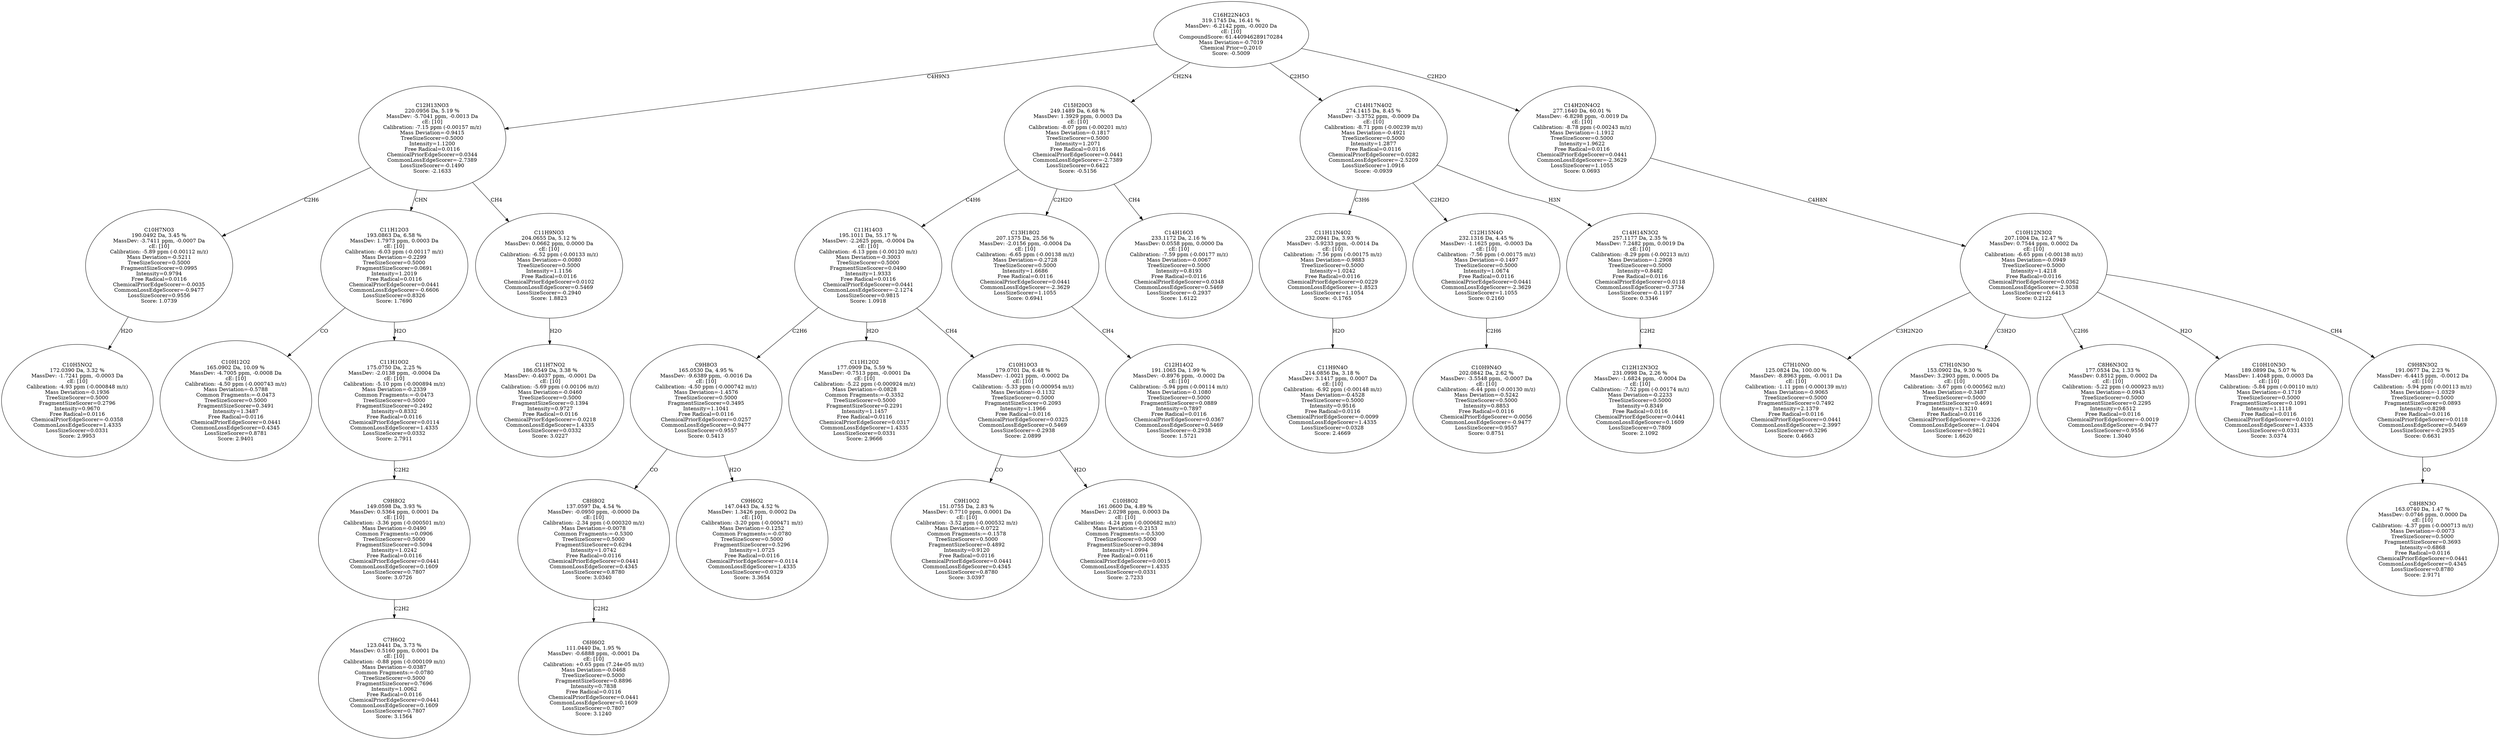 strict digraph {
v1 [label="C10H5NO2\n172.0390 Da, 3.32 %\nMassDev: -1.7241 ppm, -0.0003 Da\ncE: [10]\nCalibration: -4.93 ppm (-0.000848 m/z)\nMass Deviation=-0.1936\nTreeSizeScorer=0.5000\nFragmentSizeScorer=0.2796\nIntensity=0.9670\nFree Radical=0.0116\nChemicalPriorEdgeScorer=-0.0358\nCommonLossEdgeScorer=1.4335\nLossSizeScorer=0.0331\nScore: 2.9953"];
v2 [label="C10H7NO3\n190.0492 Da, 3.45 %\nMassDev: -3.7411 ppm, -0.0007 Da\ncE: [10]\nCalibration: -5.89 ppm (-0.00112 m/z)\nMass Deviation=-0.5211\nTreeSizeScorer=0.5000\nFragmentSizeScorer=0.0995\nIntensity=0.9794\nFree Radical=0.0116\nChemicalPriorEdgeScorer=-0.0035\nCommonLossEdgeScorer=-0.9477\nLossSizeScorer=0.9556\nScore: 1.0739"];
v3 [label="C10H12O2\n165.0902 Da, 10.09 %\nMassDev: -4.7005 ppm, -0.0008 Da\ncE: [10]\nCalibration: -4.50 ppm (-0.000743 m/z)\nMass Deviation=-0.5788\nCommon Fragments:=-0.0473\nTreeSizeScorer=0.5000\nFragmentSizeScorer=0.3491\nIntensity=1.3487\nFree Radical=0.0116\nChemicalPriorEdgeScorer=0.0441\nCommonLossEdgeScorer=0.4345\nLossSizeScorer=0.8781\nScore: 2.9401"];
v4 [label="C7H6O2\n123.0441 Da, 3.73 %\nMassDev: 0.5160 ppm, 0.0001 Da\ncE: [10]\nCalibration: -0.88 ppm (-0.000109 m/z)\nMass Deviation=-0.0387\nCommon Fragments:=-0.0780\nTreeSizeScorer=0.5000\nFragmentSizeScorer=0.7696\nIntensity=1.0062\nFree Radical=0.0116\nChemicalPriorEdgeScorer=0.0441\nCommonLossEdgeScorer=0.1609\nLossSizeScorer=0.7807\nScore: 3.1564"];
v5 [label="C9H8O2\n149.0598 Da, 3.93 %\nMassDev: 0.5364 ppm, 0.0001 Da\ncE: [10]\nCalibration: -3.36 ppm (-0.000501 m/z)\nMass Deviation=-0.0490\nCommon Fragments:=0.0906\nTreeSizeScorer=0.5000\nFragmentSizeScorer=0.5094\nIntensity=1.0242\nFree Radical=0.0116\nChemicalPriorEdgeScorer=0.0441\nCommonLossEdgeScorer=0.1609\nLossSizeScorer=0.7807\nScore: 3.0726"];
v6 [label="C11H10O2\n175.0750 Da, 2.25 %\nMassDev: -2.0138 ppm, -0.0004 Da\ncE: [10]\nCalibration: -5.10 ppm (-0.000894 m/z)\nMass Deviation=-0.2339\nCommon Fragments:=-0.0473\nTreeSizeScorer=0.5000\nFragmentSizeScorer=0.2492\nIntensity=0.8332\nFree Radical=0.0116\nChemicalPriorEdgeScorer=0.0114\nCommonLossEdgeScorer=1.4335\nLossSizeScorer=0.0332\nScore: 2.7911"];
v7 [label="C11H12O3\n193.0863 Da, 6.58 %\nMassDev: 1.7973 ppm, 0.0003 Da\ncE: [10]\nCalibration: -6.03 ppm (-0.00117 m/z)\nMass Deviation=-0.2299\nTreeSizeScorer=0.5000\nFragmentSizeScorer=0.0691\nIntensity=1.2019\nFree Radical=0.0116\nChemicalPriorEdgeScorer=0.0441\nCommonLossEdgeScorer=-0.6606\nLossSizeScorer=0.8326\nScore: 1.7690"];
v8 [label="C11H7NO2\n186.0549 Da, 3.38 %\nMassDev: -0.4037 ppm, -0.0001 Da\ncE: [10]\nCalibration: -5.69 ppm (-0.00106 m/z)\nMass Deviation=-0.0460\nTreeSizeScorer=0.5000\nFragmentSizeScorer=0.1394\nIntensity=0.9727\nFree Radical=0.0116\nChemicalPriorEdgeScorer=-0.0218\nCommonLossEdgeScorer=1.4335\nLossSizeScorer=0.0332\nScore: 3.0227"];
v9 [label="C11H9NO3\n204.0655 Da, 5.12 %\nMassDev: 0.0662 ppm, 0.0000 Da\ncE: [10]\nCalibration: -6.52 ppm (-0.00133 m/z)\nMass Deviation=-0.0080\nTreeSizeScorer=0.5000\nIntensity=1.1156\nFree Radical=0.0116\nChemicalPriorEdgeScorer=0.0102\nCommonLossEdgeScorer=0.5469\nLossSizeScorer=-0.2940\nScore: 1.8823"];
v10 [label="C12H13NO3\n220.0956 Da, 5.19 %\nMassDev: -5.7041 ppm, -0.0013 Da\ncE: [10]\nCalibration: -7.15 ppm (-0.00157 m/z)\nMass Deviation=-0.9415\nTreeSizeScorer=0.5000\nIntensity=1.1200\nFree Radical=0.0116\nChemicalPriorEdgeScorer=0.0344\nCommonLossEdgeScorer=-2.7389\nLossSizeScorer=-0.1490\nScore: -2.1633"];
v11 [label="C6H6O2\n111.0440 Da, 1.95 %\nMassDev: -0.6888 ppm, -0.0001 Da\ncE: [10]\nCalibration: +0.65 ppm (7.24e-05 m/z)\nMass Deviation=-0.0468\nTreeSizeScorer=0.5000\nFragmentSizeScorer=0.8896\nIntensity=0.7838\nFree Radical=0.0116\nChemicalPriorEdgeScorer=0.0441\nCommonLossEdgeScorer=0.1609\nLossSizeScorer=0.7807\nScore: 3.1240"];
v12 [label="C8H8O2\n137.0597 Da, 4.54 %\nMassDev: -0.0950 ppm, -0.0000 Da\ncE: [10]\nCalibration: -2.34 ppm (-0.000320 m/z)\nMass Deviation=-0.0078\nCommon Fragments:=-0.5300\nTreeSizeScorer=0.5000\nFragmentSizeScorer=0.6294\nIntensity=1.0742\nFree Radical=0.0116\nChemicalPriorEdgeScorer=0.0441\nCommonLossEdgeScorer=0.4345\nLossSizeScorer=0.8780\nScore: 3.0340"];
v13 [label="C9H6O2\n147.0443 Da, 4.52 %\nMassDev: 1.3426 ppm, 0.0002 Da\ncE: [10]\nCalibration: -3.20 ppm (-0.000471 m/z)\nMass Deviation=-0.1252\nCommon Fragments:=-0.0780\nTreeSizeScorer=0.5000\nFragmentSizeScorer=0.5296\nIntensity=1.0725\nFree Radical=0.0116\nChemicalPriorEdgeScorer=-0.0114\nCommonLossEdgeScorer=1.4335\nLossSizeScorer=0.0329\nScore: 3.3654"];
v14 [label="C9H8O3\n165.0530 Da, 4.95 %\nMassDev: -9.6389 ppm, -0.0016 Da\ncE: [10]\nCalibration: -4.50 ppm (-0.000742 m/z)\nMass Deviation=-1.4576\nTreeSizeScorer=0.5000\nFragmentSizeScorer=0.3495\nIntensity=1.1041\nFree Radical=0.0116\nChemicalPriorEdgeScorer=0.0257\nCommonLossEdgeScorer=-0.9477\nLossSizeScorer=0.9557\nScore: 0.5413"];
v15 [label="C11H12O2\n177.0909 Da, 5.59 %\nMassDev: -0.7513 ppm, -0.0001 Da\ncE: [10]\nCalibration: -5.22 ppm (-0.000924 m/z)\nMass Deviation=-0.0828\nCommon Fragments:=-0.3352\nTreeSizeScorer=0.5000\nFragmentSizeScorer=0.2291\nIntensity=1.1457\nFree Radical=0.0116\nChemicalPriorEdgeScorer=0.0317\nCommonLossEdgeScorer=1.4335\nLossSizeScorer=0.0331\nScore: 2.9666"];
v16 [label="C9H10O2\n151.0755 Da, 2.83 %\nMassDev: 0.7710 ppm, 0.0001 Da\ncE: [10]\nCalibration: -3.52 ppm (-0.000532 m/z)\nMass Deviation=-0.0722\nCommon Fragments:=-0.1578\nTreeSizeScorer=0.5000\nFragmentSizeScorer=0.4892\nIntensity=0.9120\nFree Radical=0.0116\nChemicalPriorEdgeScorer=0.0441\nCommonLossEdgeScorer=0.4345\nLossSizeScorer=0.8780\nScore: 3.0397"];
v17 [label="C10H8O2\n161.0600 Da, 4.89 %\nMassDev: 2.0298 ppm, 0.0003 Da\ncE: [10]\nCalibration: -4.24 ppm (-0.000682 m/z)\nMass Deviation=-0.2153\nCommon Fragments:=-0.5300\nTreeSizeScorer=0.5000\nFragmentSizeScorer=0.3894\nIntensity=1.0994\nFree Radical=0.0116\nChemicalPriorEdgeScorer=0.0015\nCommonLossEdgeScorer=1.4335\nLossSizeScorer=0.0331\nScore: 2.7233"];
v18 [label="C10H10O3\n179.0701 Da, 6.48 %\nMassDev: -1.0021 ppm, -0.0002 Da\ncE: [10]\nCalibration: -5.33 ppm (-0.000954 m/z)\nMass Deviation=-0.1132\nTreeSizeScorer=0.5000\nFragmentSizeScorer=0.2093\nIntensity=1.1966\nFree Radical=0.0116\nChemicalPriorEdgeScorer=0.0325\nCommonLossEdgeScorer=0.5469\nLossSizeScorer=-0.2938\nScore: 2.0899"];
v19 [label="C11H14O3\n195.1011 Da, 55.17 %\nMassDev: -2.2625 ppm, -0.0004 Da\ncE: [10]\nCalibration: -6.13 ppm (-0.00120 m/z)\nMass Deviation=-0.3003\nTreeSizeScorer=0.5000\nFragmentSizeScorer=0.0490\nIntensity=1.9333\nFree Radical=0.0116\nChemicalPriorEdgeScorer=0.0441\nCommonLossEdgeScorer=-2.1274\nLossSizeScorer=0.9815\nScore: 1.0918"];
v20 [label="C12H14O2\n191.1065 Da, 1.99 %\nMassDev: -0.8976 ppm, -0.0002 Da\ncE: [10]\nCalibration: -5.94 ppm (-0.00114 m/z)\nMass Deviation=-0.1080\nTreeSizeScorer=0.5000\nFragmentSizeScorer=0.0889\nIntensity=0.7897\nFree Radical=0.0116\nChemicalPriorEdgeScorer=0.0367\nCommonLossEdgeScorer=0.5469\nLossSizeScorer=-0.2938\nScore: 1.5721"];
v21 [label="C13H18O2\n207.1375 Da, 25.56 %\nMassDev: -2.0156 ppm, -0.0004 Da\ncE: [10]\nCalibration: -6.65 ppm (-0.00138 m/z)\nMass Deviation=-0.2728\nTreeSizeScorer=0.5000\nIntensity=1.6686\nFree Radical=0.0116\nChemicalPriorEdgeScorer=0.0441\nCommonLossEdgeScorer=-2.3629\nLossSizeScorer=1.1055\nScore: 0.6941"];
v22 [label="C14H16O3\n233.1172 Da, 2.16 %\nMassDev: 0.0558 ppm, 0.0000 Da\ncE: [10]\nCalibration: -7.59 ppm (-0.00177 m/z)\nMass Deviation=-0.0067\nTreeSizeScorer=0.5000\nIntensity=0.8193\nFree Radical=0.0116\nChemicalPriorEdgeScorer=0.0348\nCommonLossEdgeScorer=0.5469\nLossSizeScorer=-0.2937\nScore: 1.6122"];
v23 [label="C15H20O3\n249.1489 Da, 6.68 %\nMassDev: 1.3929 ppm, 0.0003 Da\ncE: [10]\nCalibration: -8.07 ppm (-0.00201 m/z)\nMass Deviation=-0.1817\nTreeSizeScorer=0.5000\nIntensity=1.2071\nFree Radical=0.0116\nChemicalPriorEdgeScorer=0.0441\nCommonLossEdgeScorer=-2.7389\nLossSizeScorer=0.6422\nScore: -0.5156"];
v24 [label="C11H9N4O\n214.0856 Da, 3.18 %\nMassDev: 3.1417 ppm, 0.0007 Da\ncE: [10]\nCalibration: -6.92 ppm (-0.00148 m/z)\nMass Deviation=-0.4528\nTreeSizeScorer=0.5000\nIntensity=0.9516\nFree Radical=0.0116\nChemicalPriorEdgeScorer=-0.0099\nCommonLossEdgeScorer=1.4335\nLossSizeScorer=0.0328\nScore: 2.4669"];
v25 [label="C11H11N4O2\n232.0941 Da, 3.93 %\nMassDev: -5.9233 ppm, -0.0014 Da\ncE: [10]\nCalibration: -7.56 ppm (-0.00175 m/z)\nMass Deviation=-0.9883\nTreeSizeScorer=0.5000\nIntensity=1.0242\nFree Radical=0.0116\nChemicalPriorEdgeScorer=0.0229\nCommonLossEdgeScorer=-1.8523\nLossSizeScorer=1.1054\nScore: -0.1765"];
v26 [label="C10H9N4O\n202.0842 Da, 2.62 %\nMassDev: -3.5548 ppm, -0.0007 Da\ncE: [10]\nCalibration: -6.44 ppm (-0.00130 m/z)\nMass Deviation=-0.5242\nTreeSizeScorer=0.5000\nIntensity=0.8853\nFree Radical=0.0116\nChemicalPriorEdgeScorer=-0.0056\nCommonLossEdgeScorer=-0.9477\nLossSizeScorer=0.9557\nScore: 0.8751"];
v27 [label="C12H15N4O\n232.1316 Da, 4.45 %\nMassDev: -1.1625 ppm, -0.0003 Da\ncE: [10]\nCalibration: -7.56 ppm (-0.00175 m/z)\nMass Deviation=-0.1497\nTreeSizeScorer=0.5000\nIntensity=1.0674\nFree Radical=0.0116\nChemicalPriorEdgeScorer=0.0441\nCommonLossEdgeScorer=-2.3629\nLossSizeScorer=1.1055\nScore: 0.2160"];
v28 [label="C12H12N3O2\n231.0998 Da, 2.26 %\nMassDev: -1.6824 ppm, -0.0004 Da\ncE: [10]\nCalibration: -7.52 ppm (-0.00174 m/z)\nMass Deviation=-0.2233\nTreeSizeScorer=0.5000\nIntensity=0.8349\nFree Radical=0.0116\nChemicalPriorEdgeScorer=0.0441\nCommonLossEdgeScorer=0.1609\nLossSizeScorer=0.7809\nScore: 2.1092"];
v29 [label="C14H14N3O2\n257.1177 Da, 2.35 %\nMassDev: 7.2482 ppm, 0.0019 Da\ncE: [10]\nCalibration: -8.29 ppm (-0.00213 m/z)\nMass Deviation=-1.2908\nTreeSizeScorer=0.5000\nIntensity=0.8482\nFree Radical=0.0116\nChemicalPriorEdgeScorer=0.0118\nCommonLossEdgeScorer=0.3734\nLossSizeScorer=-0.1197\nScore: 0.3346"];
v30 [label="C14H17N4O2\n274.1415 Da, 8.45 %\nMassDev: -3.3752 ppm, -0.0009 Da\ncE: [10]\nCalibration: -8.71 ppm (-0.00239 m/z)\nMass Deviation=-0.4921\nTreeSizeScorer=0.5000\nIntensity=1.2877\nFree Radical=0.0116\nChemicalPriorEdgeScorer=0.0282\nCommonLossEdgeScorer=-2.5209\nLossSizeScorer=1.0916\nScore: -0.0939"];
v31 [label="C7H10NO\n125.0824 Da, 100.00 %\nMassDev: -8.8963 ppm, -0.0011 Da\ncE: [10]\nCalibration: -1.11 ppm (-0.000139 m/z)\nMass Deviation=-0.9065\nTreeSizeScorer=0.5000\nFragmentSizeScorer=0.7492\nIntensity=2.1379\nFree Radical=0.0116\nChemicalPriorEdgeScorer=0.0441\nCommonLossEdgeScorer=-2.3997\nLossSizeScorer=0.3296\nScore: 0.4663"];
v32 [label="C7H10N3O\n153.0902 Da, 9.30 %\nMassDev: 3.2903 ppm, 0.0005 Da\ncE: [10]\nCalibration: -3.67 ppm (-0.000562 m/z)\nMass Deviation=-0.3487\nTreeSizeScorer=0.5000\nFragmentSizeScorer=0.4691\nIntensity=1.3210\nFree Radical=0.0116\nChemicalPriorEdgeScorer=-0.2326\nCommonLossEdgeScorer=-1.0404\nLossSizeScorer=0.9821\nScore: 1.6620"];
v33 [label="C8H6N3O2\n177.0534 Da, 1.33 %\nMassDev: 0.8512 ppm, 0.0002 Da\ncE: [10]\nCalibration: -5.22 ppm (-0.000923 m/z)\nMass Deviation=-0.0943\nTreeSizeScorer=0.5000\nFragmentSizeScorer=0.2295\nIntensity=0.6512\nFree Radical=0.0116\nChemicalPriorEdgeScorer=-0.0019\nCommonLossEdgeScorer=-0.9477\nLossSizeScorer=0.9556\nScore: 1.3040"];
v34 [label="C10H10N3O\n189.0899 Da, 5.07 %\nMassDev: 1.4048 ppm, 0.0003 Da\ncE: [10]\nCalibration: -5.84 ppm (-0.00110 m/z)\nMass Deviation=-0.1719\nTreeSizeScorer=0.5000\nFragmentSizeScorer=0.1091\nIntensity=1.1118\nFree Radical=0.0116\nChemicalPriorEdgeScorer=0.0101\nCommonLossEdgeScorer=1.4335\nLossSizeScorer=0.0331\nScore: 3.0374"];
v35 [label="C8H8N3O\n163.0740 Da, 1.47 %\nMassDev: 0.0746 ppm, 0.0000 Da\ncE: [10]\nCalibration: -4.37 ppm (-0.000713 m/z)\nMass Deviation=-0.0073\nTreeSizeScorer=0.5000\nFragmentSizeScorer=0.3693\nIntensity=0.6868\nFree Radical=0.0116\nChemicalPriorEdgeScorer=0.0441\nCommonLossEdgeScorer=0.4345\nLossSizeScorer=0.8780\nScore: 2.9171"];
v36 [label="C9H8N3O2\n191.0677 Da, 2.23 %\nMassDev: -6.4415 ppm, -0.0012 Da\ncE: [10]\nCalibration: -5.94 ppm (-0.00113 m/z)\nMass Deviation=-1.0329\nTreeSizeScorer=0.5000\nFragmentSizeScorer=0.0893\nIntensity=0.8298\nFree Radical=0.0116\nChemicalPriorEdgeScorer=0.0118\nCommonLossEdgeScorer=0.5469\nLossSizeScorer=-0.2935\nScore: 0.6631"];
v37 [label="C10H12N3O2\n207.1004 Da, 12.47 %\nMassDev: 0.7544 ppm, 0.0002 Da\ncE: [10]\nCalibration: -6.65 ppm (-0.00138 m/z)\nMass Deviation=-0.0949\nTreeSizeScorer=0.5000\nIntensity=1.4218\nFree Radical=0.0116\nChemicalPriorEdgeScorer=0.0362\nCommonLossEdgeScorer=-2.3038\nLossSizeScorer=0.6413\nScore: 0.2122"];
v38 [label="C14H20N4O2\n277.1640 Da, 60.01 %\nMassDev: -6.8298 ppm, -0.0019 Da\ncE: [10]\nCalibration: -8.78 ppm (-0.00243 m/z)\nMass Deviation=-1.1912\nTreeSizeScorer=0.5000\nIntensity=1.9622\nFree Radical=0.0116\nChemicalPriorEdgeScorer=0.0441\nCommonLossEdgeScorer=-2.3629\nLossSizeScorer=1.1055\nScore: 0.0693"];
v39 [label="C16H22N4O3\n319.1745 Da, 16.41 %\nMassDev: -6.2142 ppm, -0.0020 Da\ncE: [10]\nCompoundScore: 61.440946289170284\nMass Deviation=-0.7019\nChemical Prior=0.2010\nScore: -0.5009"];
v2 -> v1 [label="H2O"];
v10 -> v2 [label="C2H6"];
v7 -> v3 [label="CO"];
v5 -> v4 [label="C2H2"];
v6 -> v5 [label="C2H2"];
v7 -> v6 [label="H2O"];
v10 -> v7 [label="CHN"];
v9 -> v8 [label="H2O"];
v10 -> v9 [label="CH4"];
v39 -> v10 [label="C4H9N3"];
v12 -> v11 [label="C2H2"];
v14 -> v12 [label="CO"];
v14 -> v13 [label="H2O"];
v19 -> v14 [label="C2H6"];
v19 -> v15 [label="H2O"];
v18 -> v16 [label="CO"];
v18 -> v17 [label="H2O"];
v19 -> v18 [label="CH4"];
v23 -> v19 [label="C4H6"];
v21 -> v20 [label="CH4"];
v23 -> v21 [label="C2H2O"];
v23 -> v22 [label="CH4"];
v39 -> v23 [label="CH2N4"];
v25 -> v24 [label="H2O"];
v30 -> v25 [label="C3H6"];
v27 -> v26 [label="C2H6"];
v30 -> v27 [label="C2H2O"];
v29 -> v28 [label="C2H2"];
v30 -> v29 [label="H3N"];
v39 -> v30 [label="C2H5O"];
v37 -> v31 [label="C3H2N2O"];
v37 -> v32 [label="C3H2O"];
v37 -> v33 [label="C2H6"];
v37 -> v34 [label="H2O"];
v36 -> v35 [label="CO"];
v37 -> v36 [label="CH4"];
v38 -> v37 [label="C4H8N"];
v39 -> v38 [label="C2H2O"];
}